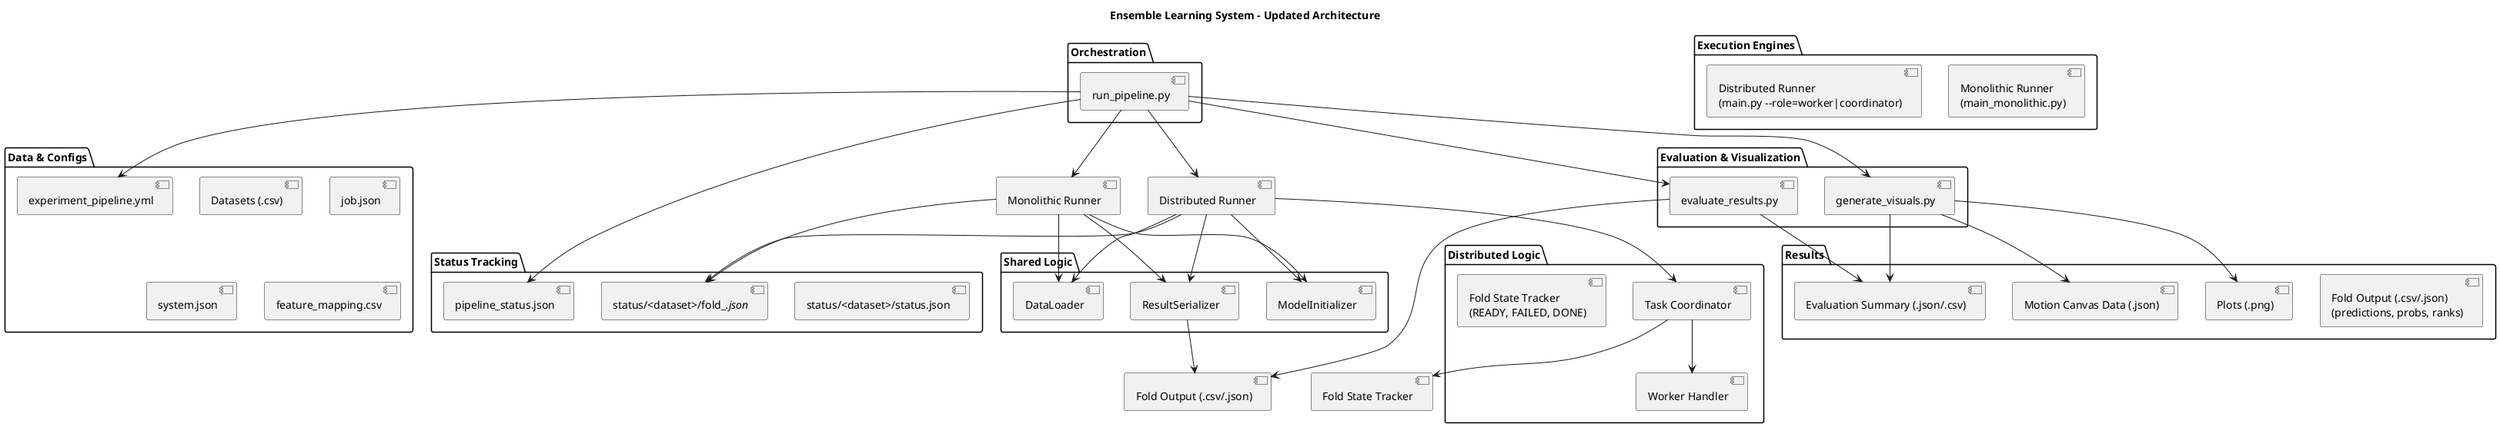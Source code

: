 @startuml EnsembleSystemArchitecture

title Ensemble Learning System – Updated Architecture

package "Orchestration" {
  [run_pipeline.py]
}

package "Execution Engines" {
  [Monolithic Runner\n(main_monolithic.py)]
  [Distributed Runner\n(main.py --role=worker|coordinator)]
}

package "Shared Logic" {
  [DataLoader]
  [ModelInitializer]
  [ResultSerializer]
}

package "Evaluation & Visualization" {
  [evaluate_results.py]
  [generate_visuals.py]
}

package "Distributed Logic" {
  [Task Coordinator]
  [Worker Handler]
  [Fold State Tracker\n(READY, FAILED, DONE)]
}

package "Data & Configs" {
  [Datasets (.csv)]
  [job.json]
  [system.json]
  [feature_mapping.csv]
  [experiment_pipeline.yml]
}

package "Status Tracking" {
  [status/<dataset>/status.json]
  [status/<dataset>/fold_<i>.json]
  [pipeline_status.json]
}

package "Results" {
  [Fold Output (.csv/.json)\n(predictions, probs, ranks)]
  [Evaluation Summary (.json/.csv)]
  [Plots (.png)]
  [Motion Canvas Data (.json)]
}

[run_pipeline.py] --> [experiment_pipeline.yml]
[run_pipeline.py] --> [Monolithic Runner]
[run_pipeline.py] --> [Distributed Runner]
[run_pipeline.py] --> [evaluate_results.py]
[run_pipeline.py] --> [generate_visuals.py]
[run_pipeline.py] --> [pipeline_status.json]

[Monolithic Runner] --> [DataLoader]
[Monolithic Runner] --> [ModelInitializer]
[Monolithic Runner] --> [ResultSerializer]
[Monolithic Runner] --> [status/<dataset>/fold_<i>.json]

[Distributed Runner] --> [DataLoader]
[Distributed Runner] --> [ModelInitializer]
[Distributed Runner] --> [ResultSerializer]
[Distributed Runner] --> [Task Coordinator]
[Task Coordinator] --> [Worker Handler]
[Task Coordinator] --> [Fold State Tracker]
[Distributed Runner] --> [status/<dataset>/fold_<i>.json]

[ResultSerializer] --> [Fold Output (.csv/.json)]

[evaluate_results.py] --> [Fold Output (.csv/.json)]
[evaluate_results.py] --> [Evaluation Summary (.json/.csv)]

[generate_visuals.py] --> [Evaluation Summary (.json/.csv)]
[generate_visuals.py] --> [Motion Canvas Data (.json)]
[generate_visuals.py] --> [Plots (.png)]

@enduml
